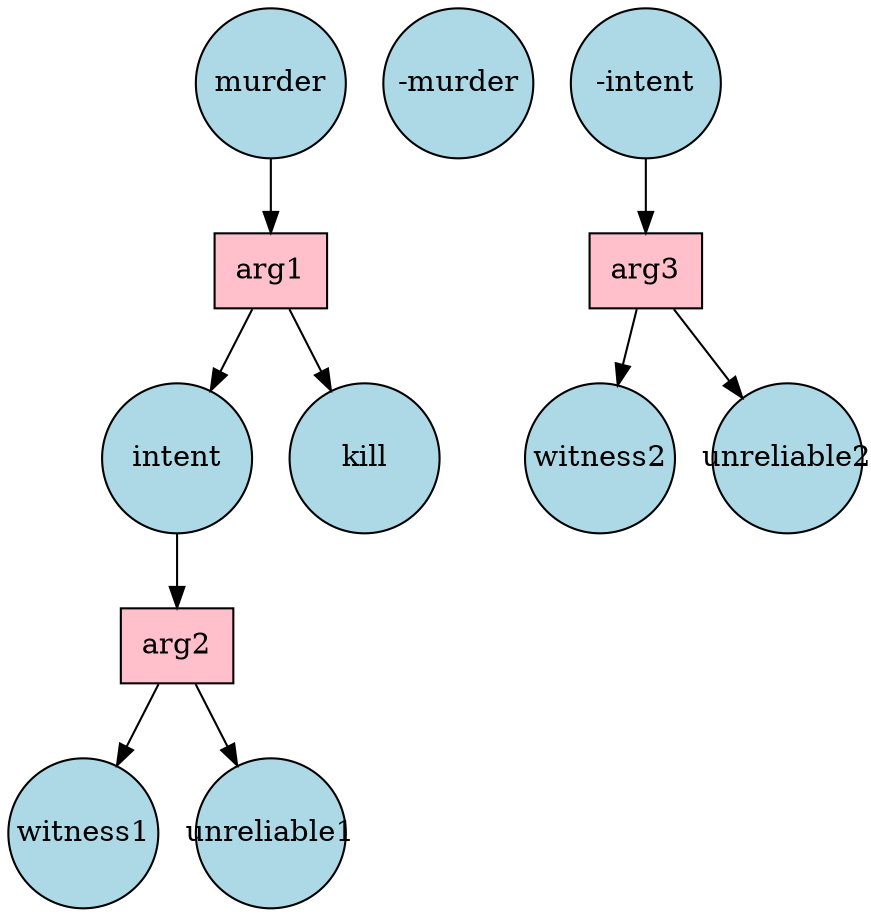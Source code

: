 digraph G{ 
arg1 [color="black", fillcolor="pink", width=.75, shape=box, style="filled"]; 
"murder" [color="black", fillcolor="lightblue", fixedsize=true, width=1  shape="circle", style="filled"]; 
"-murder" [color="black", fillcolor="lightblue", fixedsize=true, width=1  shape="circle", style="filled"]; 
"intent" [color="black", fillcolor="lightblue", fixedsize=true, width=1  shape="circle", style="filled"]; 
"kill" [color="black", fillcolor="lightblue", fixedsize=true, width=1  shape="circle", style="filled"]; 
arg2 [color="black", fillcolor="pink", width=.75, shape=box, style="filled"]; 
"-intent" [color="black", fillcolor="lightblue", fixedsize=true, width=1  shape="circle", style="filled"]; 
"witness1" [color="black", fillcolor="lightblue", fixedsize=true, width=1  shape="circle", style="filled"]; 
"unreliable1" [color="black", fillcolor="lightblue", fixedsize=true, width=1  shape="circle", style="filled"]; 
arg3 [color="black", fillcolor="pink", width=.75, shape=box, style="filled"]; 
"witness2" [color="black", fillcolor="lightblue", fixedsize=true, width=1  shape="circle", style="filled"]; 
"unreliable2" [color="black", fillcolor="lightblue", fixedsize=true, width=1  shape="circle", style="filled"]; 
"murder" -> "arg1" ; 
"arg1" -> "intent" ; 
"arg1" -> "kill" ; 
"intent" -> "arg2" ; 
"arg2" -> "witness1" ; 
"arg2" -> "unreliable1" ; 
"-intent" -> "arg3" ; 
"arg3" -> "witness2" ; 
"arg3" -> "unreliable2" ; 
}
